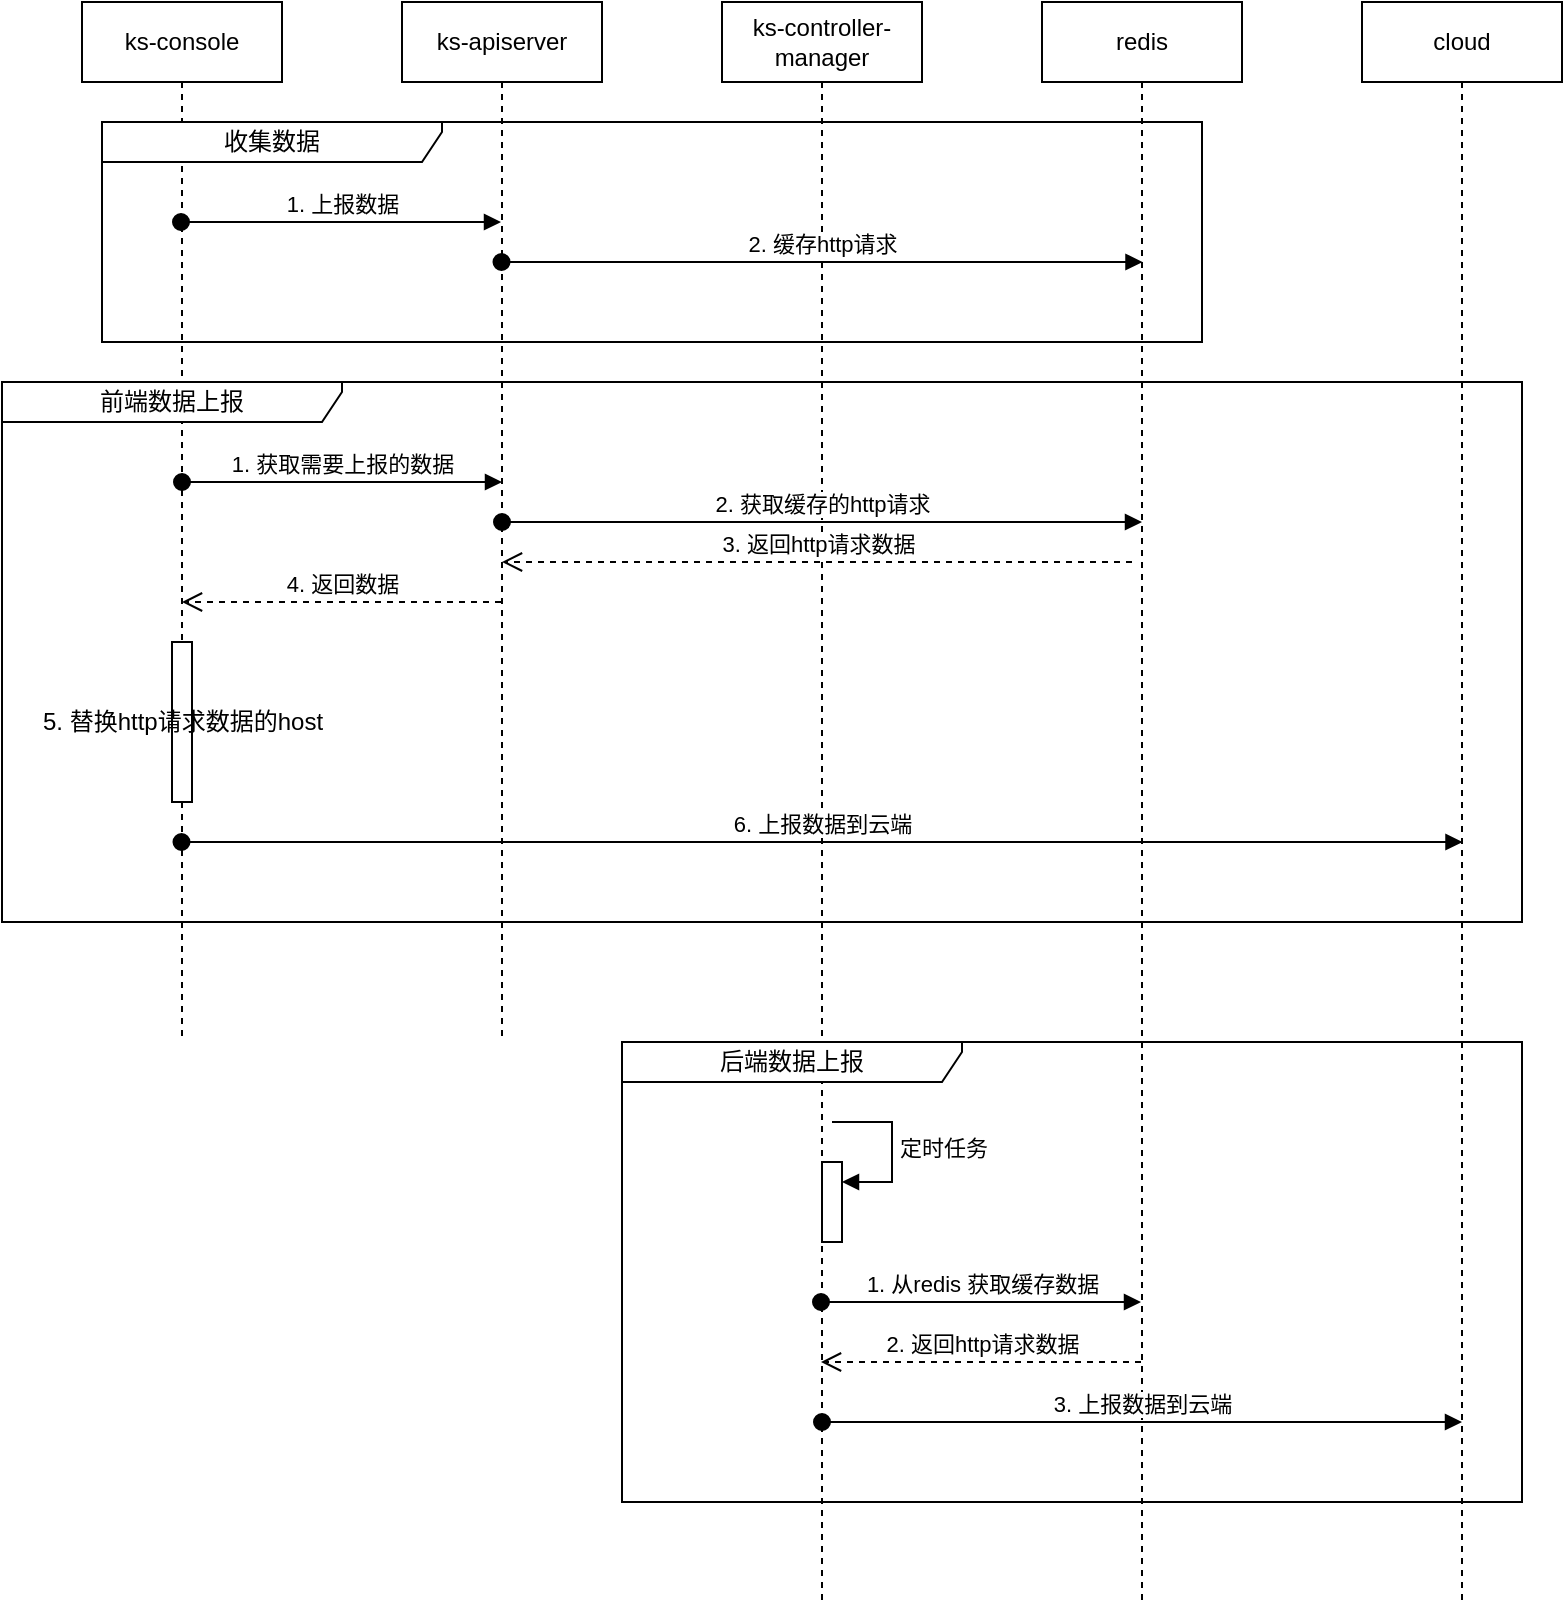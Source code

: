 <mxfile version="28.0.7">
  <diagram name="第 1 页" id="U6peYYjzT9KnF7U7tv9T">
    <mxGraphModel dx="1416" dy="784" grid="1" gridSize="10" guides="1" tooltips="1" connect="1" arrows="1" fold="1" page="1" pageScale="1" pageWidth="827" pageHeight="1169" math="0" shadow="0">
      <root>
        <mxCell id="0" />
        <mxCell id="1" parent="0" />
        <mxCell id="LeuzwvILITXPN2abdKCn-2" value="ks-console" style="shape=umlLifeline;perimeter=lifelinePerimeter;whiteSpace=wrap;html=1;container=1;dropTarget=0;collapsible=0;recursiveResize=0;outlineConnect=0;portConstraint=eastwest;newEdgeStyle={&quot;curved&quot;:0,&quot;rounded&quot;:0};" vertex="1" parent="1">
          <mxGeometry x="64" y="80" width="100" height="520" as="geometry" />
        </mxCell>
        <mxCell id="LeuzwvILITXPN2abdKCn-21" value="5. 替换http请求数据的host" style="html=1;points=[[0,0,0,0,5],[0,1,0,0,-5],[1,0,0,0,5],[1,1,0,0,-5]];perimeter=orthogonalPerimeter;outlineConnect=0;targetShapes=umlLifeline;portConstraint=eastwest;newEdgeStyle={&quot;curved&quot;:0,&quot;rounded&quot;:0};" vertex="1" parent="LeuzwvILITXPN2abdKCn-2">
          <mxGeometry x="45" y="320" width="10" height="80" as="geometry" />
        </mxCell>
        <mxCell id="LeuzwvILITXPN2abdKCn-3" value="ks-apiserver" style="shape=umlLifeline;perimeter=lifelinePerimeter;whiteSpace=wrap;html=1;container=1;dropTarget=0;collapsible=0;recursiveResize=0;outlineConnect=0;portConstraint=eastwest;newEdgeStyle={&quot;curved&quot;:0,&quot;rounded&quot;:0};" vertex="1" parent="1">
          <mxGeometry x="224" y="80" width="100" height="520" as="geometry" />
        </mxCell>
        <mxCell id="LeuzwvILITXPN2abdKCn-4" value="ks-controller-manager" style="shape=umlLifeline;perimeter=lifelinePerimeter;whiteSpace=wrap;html=1;container=1;dropTarget=0;collapsible=0;recursiveResize=0;outlineConnect=0;portConstraint=eastwest;newEdgeStyle={&quot;curved&quot;:0,&quot;rounded&quot;:0};" vertex="1" parent="1">
          <mxGeometry x="384" y="80" width="100" height="800" as="geometry" />
        </mxCell>
        <mxCell id="LeuzwvILITXPN2abdKCn-28" value="" style="html=1;points=[[0,0,0,0,5],[0,1,0,0,-5],[1,0,0,0,5],[1,1,0,0,-5]];perimeter=orthogonalPerimeter;outlineConnect=0;targetShapes=umlLifeline;portConstraint=eastwest;newEdgeStyle={&quot;curved&quot;:0,&quot;rounded&quot;:0};" vertex="1" parent="LeuzwvILITXPN2abdKCn-4">
          <mxGeometry x="50" y="580" width="10" height="40" as="geometry" />
        </mxCell>
        <mxCell id="LeuzwvILITXPN2abdKCn-29" value="定时任务" style="html=1;align=left;spacingLeft=2;endArrow=block;rounded=0;edgeStyle=orthogonalEdgeStyle;curved=0;rounded=0;" edge="1" target="LeuzwvILITXPN2abdKCn-28" parent="LeuzwvILITXPN2abdKCn-4">
          <mxGeometry relative="1" as="geometry">
            <mxPoint x="55" y="560" as="sourcePoint" />
            <Array as="points">
              <mxPoint x="85" y="590" />
            </Array>
          </mxGeometry>
        </mxCell>
        <mxCell id="LeuzwvILITXPN2abdKCn-5" value="1. 上报数据" style="html=1;verticalAlign=bottom;startArrow=oval;startFill=1;endArrow=block;startSize=8;curved=0;rounded=0;" edge="1" parent="1">
          <mxGeometry width="60" relative="1" as="geometry">
            <mxPoint x="113.5" y="190" as="sourcePoint" />
            <mxPoint x="273.5" y="190" as="targetPoint" />
          </mxGeometry>
        </mxCell>
        <mxCell id="LeuzwvILITXPN2abdKCn-6" value="redis" style="shape=umlLifeline;perimeter=lifelinePerimeter;whiteSpace=wrap;html=1;container=1;dropTarget=0;collapsible=0;recursiveResize=0;outlineConnect=0;portConstraint=eastwest;newEdgeStyle={&quot;curved&quot;:0,&quot;rounded&quot;:0};" vertex="1" parent="1">
          <mxGeometry x="544" y="80" width="100" height="800" as="geometry" />
        </mxCell>
        <mxCell id="LeuzwvILITXPN2abdKCn-7" value="2. 缓存http请求" style="html=1;verticalAlign=bottom;startArrow=oval;startFill=1;endArrow=block;startSize=8;curved=0;rounded=0;" edge="1" parent="1">
          <mxGeometry x="0.003" width="60" relative="1" as="geometry">
            <mxPoint x="273.75" y="210" as="sourcePoint" />
            <mxPoint x="594.25" y="210" as="targetPoint" />
            <mxPoint as="offset" />
          </mxGeometry>
        </mxCell>
        <mxCell id="LeuzwvILITXPN2abdKCn-11" value="cloud" style="shape=umlLifeline;perimeter=lifelinePerimeter;whiteSpace=wrap;html=1;container=1;dropTarget=0;collapsible=0;recursiveResize=0;outlineConnect=0;portConstraint=eastwest;newEdgeStyle={&quot;curved&quot;:0,&quot;rounded&quot;:0};" vertex="1" parent="1">
          <mxGeometry x="704" y="80" width="100" height="800" as="geometry" />
        </mxCell>
        <mxCell id="LeuzwvILITXPN2abdKCn-12" value="1. 获取需要上报的数据" style="html=1;verticalAlign=bottom;startArrow=oval;startFill=1;endArrow=block;startSize=8;curved=0;rounded=0;" edge="1" parent="1">
          <mxGeometry width="60" relative="1" as="geometry">
            <mxPoint x="114" y="320" as="sourcePoint" />
            <mxPoint x="274" y="320" as="targetPoint" />
          </mxGeometry>
        </mxCell>
        <mxCell id="LeuzwvILITXPN2abdKCn-16" value="收集数据" style="shape=umlFrame;whiteSpace=wrap;html=1;pointerEvents=0;width=170;height=20;" vertex="1" parent="1">
          <mxGeometry x="74" y="140" width="550" height="110" as="geometry" />
        </mxCell>
        <mxCell id="LeuzwvILITXPN2abdKCn-17" value="前端数据上报" style="shape=umlFrame;whiteSpace=wrap;html=1;pointerEvents=0;width=170;height=20;" vertex="1" parent="1">
          <mxGeometry x="24" y="270" width="760" height="270" as="geometry" />
        </mxCell>
        <mxCell id="LeuzwvILITXPN2abdKCn-18" value="2. 获取缓存的http请求" style="html=1;verticalAlign=bottom;startArrow=oval;startFill=1;endArrow=block;startSize=8;curved=0;rounded=0;" edge="1" parent="1">
          <mxGeometry width="60" relative="1" as="geometry">
            <mxPoint x="274" y="340" as="sourcePoint" />
            <mxPoint x="594" y="340" as="targetPoint" />
          </mxGeometry>
        </mxCell>
        <mxCell id="LeuzwvILITXPN2abdKCn-19" value="3. 返回http请求数据" style="html=1;verticalAlign=bottom;endArrow=open;dashed=1;endSize=8;curved=0;rounded=0;" edge="1" parent="1" target="LeuzwvILITXPN2abdKCn-3">
          <mxGeometry relative="1" as="geometry">
            <mxPoint x="589" y="360" as="sourcePoint" />
            <mxPoint x="269" y="360" as="targetPoint" />
          </mxGeometry>
        </mxCell>
        <mxCell id="LeuzwvILITXPN2abdKCn-20" value="4. 返回数据" style="html=1;verticalAlign=bottom;endArrow=open;dashed=1;endSize=8;curved=0;rounded=0;" edge="1" parent="1" source="LeuzwvILITXPN2abdKCn-3">
          <mxGeometry relative="1" as="geometry">
            <mxPoint x="194" y="380" as="sourcePoint" />
            <mxPoint x="114" y="380" as="targetPoint" />
          </mxGeometry>
        </mxCell>
        <mxCell id="LeuzwvILITXPN2abdKCn-25" value="6. 上报数据到云端" style="html=1;verticalAlign=bottom;startArrow=oval;startFill=1;endArrow=block;startSize=8;curved=0;rounded=0;" edge="1" parent="1">
          <mxGeometry width="60" relative="1" as="geometry">
            <mxPoint x="113.75" y="500" as="sourcePoint" />
            <mxPoint x="754.25" y="500" as="targetPoint" />
            <Array as="points" />
            <mxPoint as="offset" />
          </mxGeometry>
        </mxCell>
        <mxCell id="LeuzwvILITXPN2abdKCn-27" value="后端数据上报" style="shape=umlFrame;whiteSpace=wrap;html=1;pointerEvents=0;width=170;height=20;" vertex="1" parent="1">
          <mxGeometry x="334" y="600" width="450" height="230" as="geometry" />
        </mxCell>
        <mxCell id="LeuzwvILITXPN2abdKCn-30" value="1. 从redis 获取缓存数据" style="html=1;verticalAlign=bottom;startArrow=oval;startFill=1;endArrow=block;startSize=8;curved=0;rounded=0;" edge="1" parent="1">
          <mxGeometry width="60" relative="1" as="geometry">
            <mxPoint x="433.5" y="730" as="sourcePoint" />
            <mxPoint x="593.5" y="730" as="targetPoint" />
          </mxGeometry>
        </mxCell>
        <mxCell id="LeuzwvILITXPN2abdKCn-32" value="2. 返回http请求数据" style="html=1;verticalAlign=bottom;endArrow=open;dashed=1;endSize=8;curved=0;rounded=0;" edge="1" parent="1">
          <mxGeometry relative="1" as="geometry">
            <mxPoint x="593.5" y="760" as="sourcePoint" />
            <mxPoint x="433.5" y="760" as="targetPoint" />
          </mxGeometry>
        </mxCell>
        <mxCell id="LeuzwvILITXPN2abdKCn-33" value="3. 上报数据到云端" style="html=1;verticalAlign=bottom;startArrow=oval;startFill=1;endArrow=block;startSize=8;curved=0;rounded=0;" edge="1" parent="1">
          <mxGeometry width="60" relative="1" as="geometry">
            <mxPoint x="434" y="790" as="sourcePoint" />
            <mxPoint x="754" y="790" as="targetPoint" />
            <Array as="points" />
            <mxPoint as="offset" />
          </mxGeometry>
        </mxCell>
      </root>
    </mxGraphModel>
  </diagram>
</mxfile>
